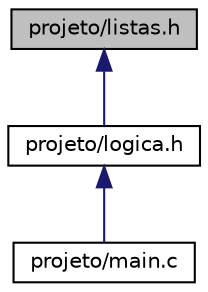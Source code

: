 digraph "projeto/listas.h"
{
 // LATEX_PDF_SIZE
  edge [fontname="Helvetica",fontsize="10",labelfontname="Helvetica",labelfontsize="10"];
  node [fontname="Helvetica",fontsize="10",shape=record];
  Node1 [label="projeto/listas.h",height=0.2,width=0.4,color="black", fillcolor="grey75", style="filled", fontcolor="black",tooltip=" "];
  Node1 -> Node2 [dir="back",color="midnightblue",fontsize="10",style="solid"];
  Node2 [label="projeto/logica.h",height=0.2,width=0.4,color="black", fillcolor="white", style="filled",URL="$projeto_2logica_8h.html",tooltip=" "];
  Node2 -> Node3 [dir="back",color="midnightblue",fontsize="10",style="solid"];
  Node3 [label="projeto/main.c",height=0.2,width=0.4,color="black", fillcolor="white", style="filled",URL="$main_8c.html",tooltip=" "];
}
